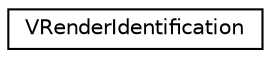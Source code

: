 digraph "Graphical Class Hierarchy"
{
  edge [fontname="Helvetica",fontsize="10",labelfontname="Helvetica",labelfontsize="10"];
  node [fontname="Helvetica",fontsize="10",shape=record];
  rankdir="LR";
  Node1 [label="VRenderIdentification",height=0.2,width=0.4,color="black", fillcolor="white", style="filled",URL="$class_v_render_identification.html"];
}
